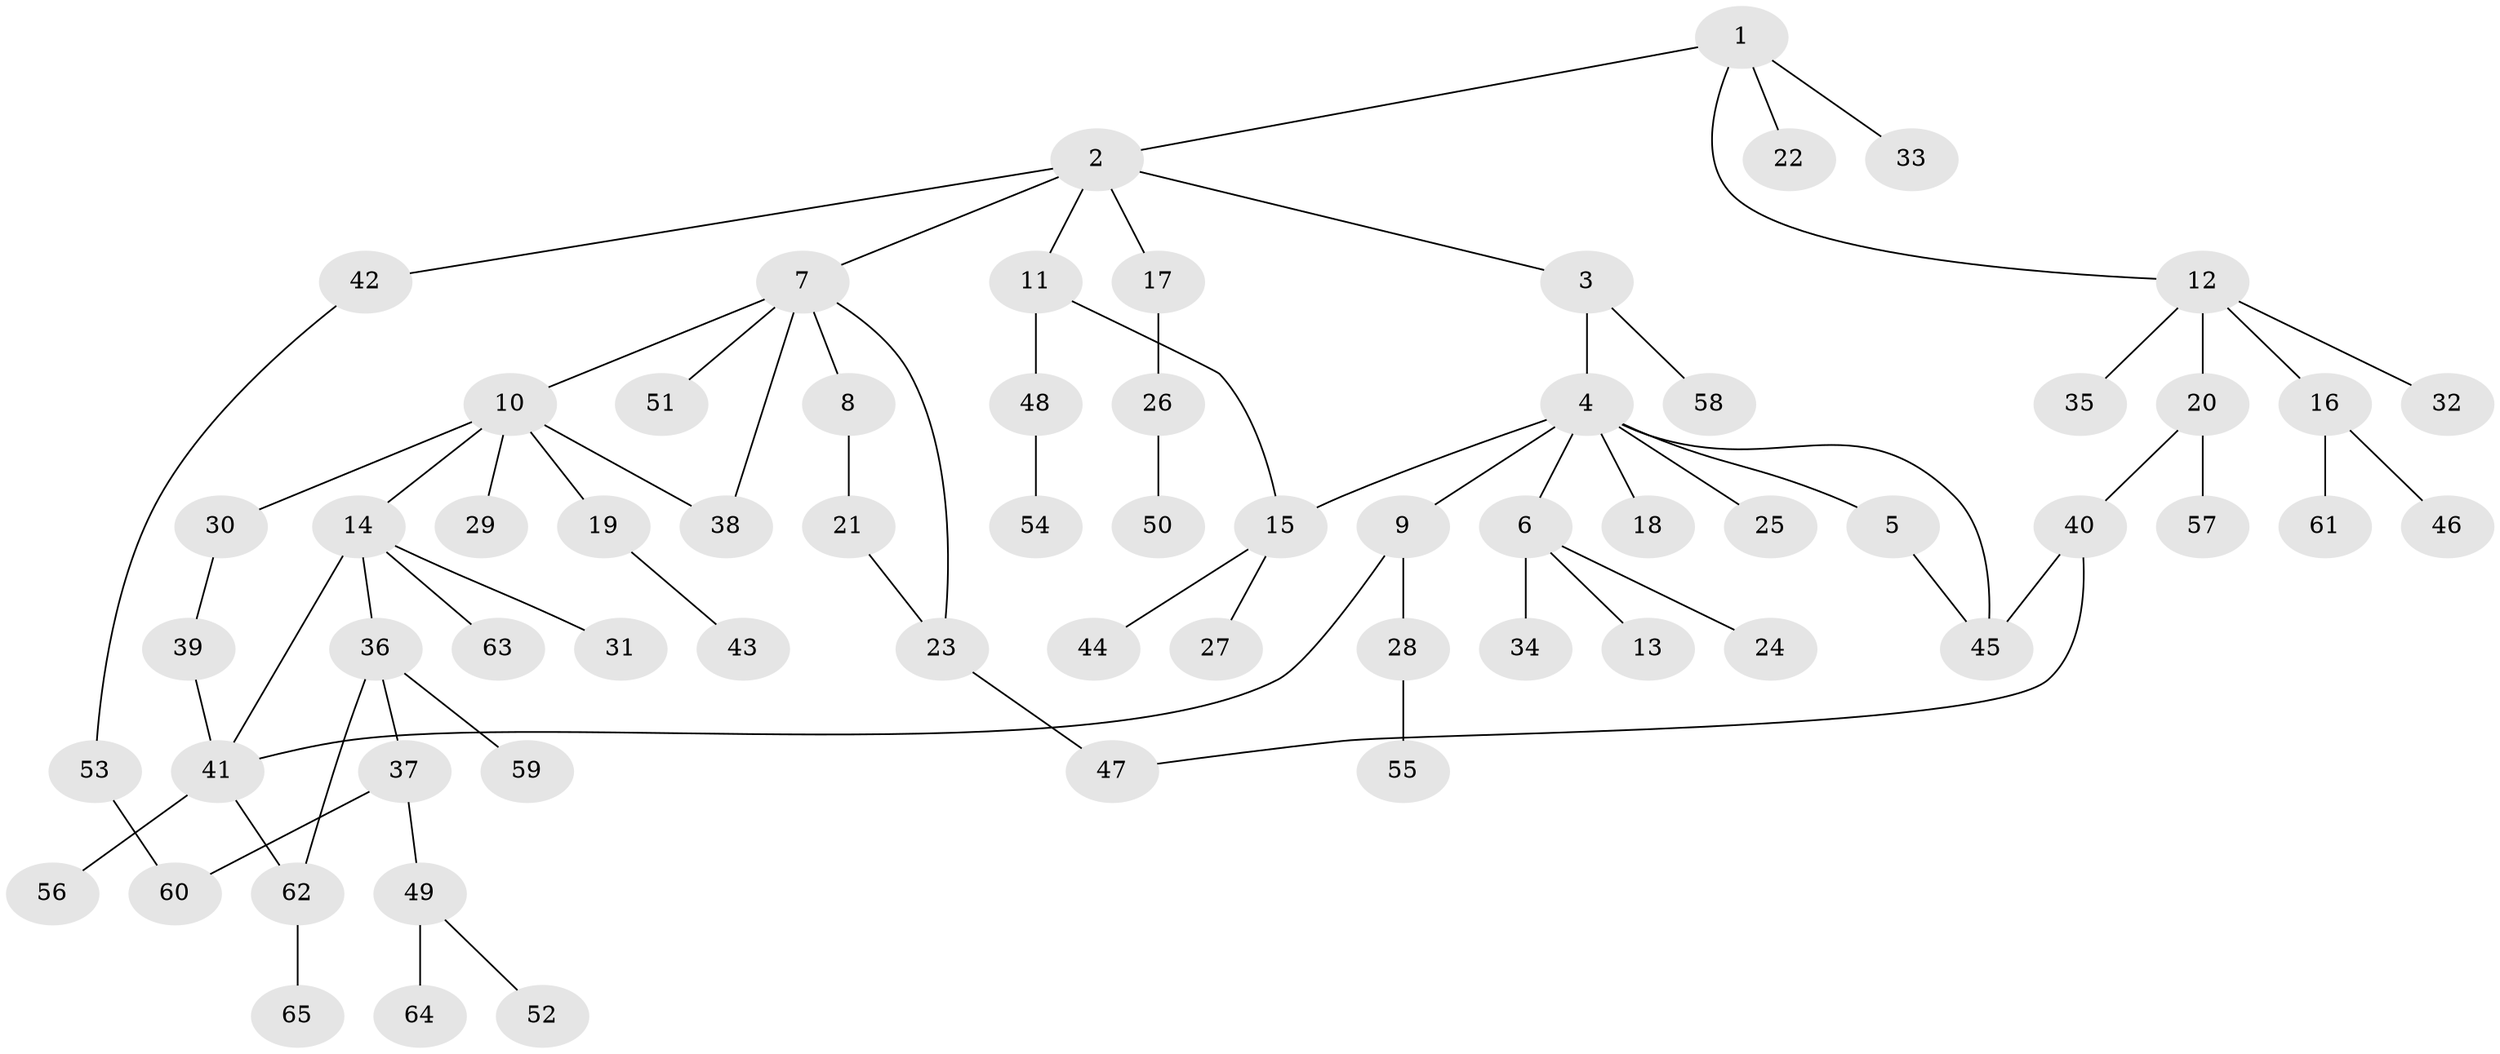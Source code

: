 // coarse degree distribution, {8: 0.022727272727272728, 2: 0.2727272727272727, 6: 0.045454545454545456, 3: 0.11363636363636363, 5: 0.045454545454545456, 9: 0.022727272727272728, 4: 0.022727272727272728, 1: 0.45454545454545453}
// Generated by graph-tools (version 1.1) at 2025/23/03/03/25 07:23:32]
// undirected, 65 vertices, 74 edges
graph export_dot {
graph [start="1"]
  node [color=gray90,style=filled];
  1;
  2;
  3;
  4;
  5;
  6;
  7;
  8;
  9;
  10;
  11;
  12;
  13;
  14;
  15;
  16;
  17;
  18;
  19;
  20;
  21;
  22;
  23;
  24;
  25;
  26;
  27;
  28;
  29;
  30;
  31;
  32;
  33;
  34;
  35;
  36;
  37;
  38;
  39;
  40;
  41;
  42;
  43;
  44;
  45;
  46;
  47;
  48;
  49;
  50;
  51;
  52;
  53;
  54;
  55;
  56;
  57;
  58;
  59;
  60;
  61;
  62;
  63;
  64;
  65;
  1 -- 2;
  1 -- 12;
  1 -- 22;
  1 -- 33;
  2 -- 3;
  2 -- 7;
  2 -- 11;
  2 -- 17;
  2 -- 42;
  3 -- 4;
  3 -- 58;
  4 -- 5;
  4 -- 6;
  4 -- 9;
  4 -- 18;
  4 -- 25;
  4 -- 45;
  4 -- 15;
  5 -- 45;
  6 -- 13;
  6 -- 24;
  6 -- 34;
  7 -- 8;
  7 -- 10;
  7 -- 23;
  7 -- 38;
  7 -- 51;
  8 -- 21;
  9 -- 28;
  9 -- 41;
  10 -- 14;
  10 -- 19;
  10 -- 29;
  10 -- 30;
  10 -- 38;
  11 -- 15;
  11 -- 48;
  12 -- 16;
  12 -- 20;
  12 -- 32;
  12 -- 35;
  14 -- 31;
  14 -- 36;
  14 -- 63;
  14 -- 41;
  15 -- 27;
  15 -- 44;
  16 -- 46;
  16 -- 61;
  17 -- 26;
  19 -- 43;
  20 -- 40;
  20 -- 57;
  21 -- 23;
  23 -- 47;
  26 -- 50;
  28 -- 55;
  30 -- 39;
  36 -- 37;
  36 -- 59;
  36 -- 62;
  37 -- 49;
  37 -- 60;
  39 -- 41;
  40 -- 47;
  40 -- 45;
  41 -- 56;
  41 -- 62;
  42 -- 53;
  48 -- 54;
  49 -- 52;
  49 -- 64;
  53 -- 60;
  62 -- 65;
}
